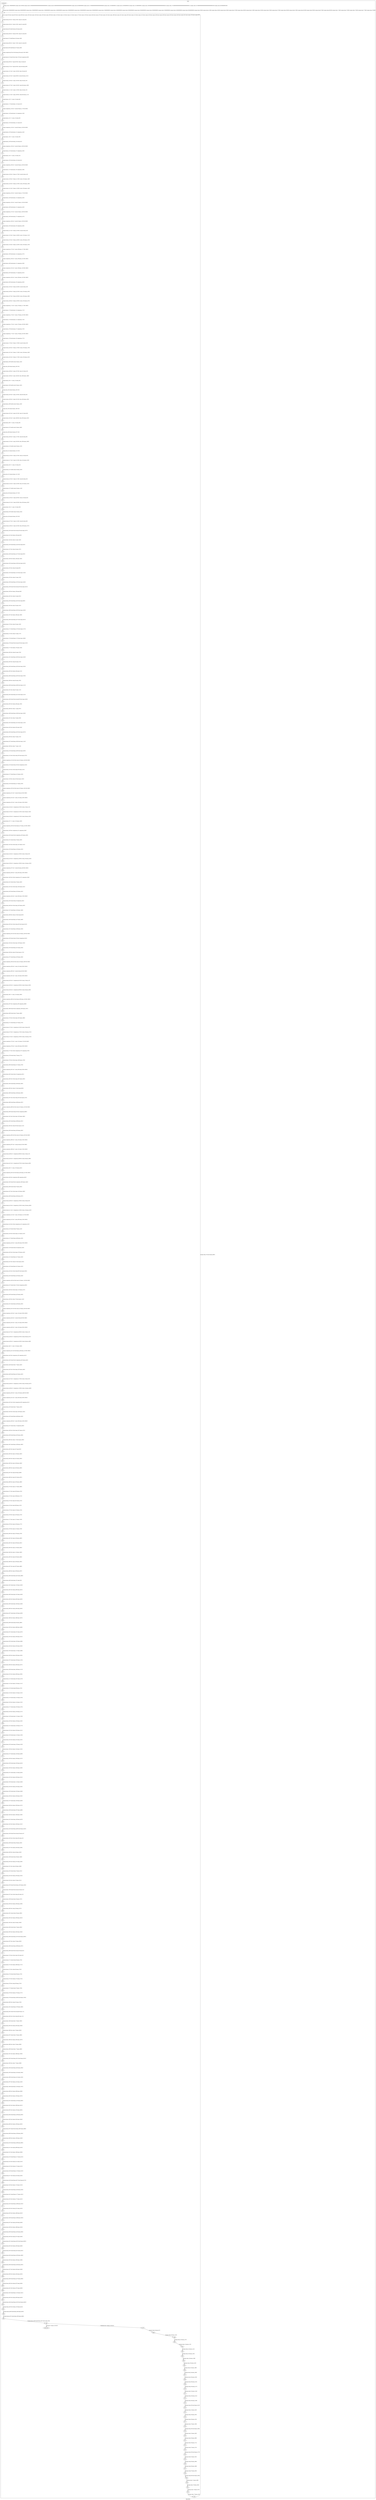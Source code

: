 digraph G {
label="Btor2XCFA";
subgraph cluster_0 {
label="main";
main_init[];
l1[];
l3[];
l4[];
l5[];
l6[];
l7[];
l8[];
l9[];
l10[];
l11[];
l12[];
l13[];
l14[];
l15[];
l16[];
l17[];
l18[];
l19[];
l20[];
l21[];
l22[];
l23[];
l24[];
l25[];
l26[];
l27[];
l28[];
l29[];
l30[];
l31[];
l32[];
l33[];
l34[];
l35[];
l36[];
l37[];
l38[];
l39[];
l40[];
l41[];
l42[];
l43[];
l44[];
l45[];
l46[];
l47[];
l48[];
l49[];
l50[];
l51[];
l52[];
l53[];
l54[];
l55[];
l56[];
l57[];
l58[];
l59[];
l60[];
l61[];
l62[];
l63[];
l64[];
l65[];
l66[];
l67[];
l68[];
l69[];
l70[];
l71[];
l72[];
l73[];
l74[];
l75[];
l76[];
l77[];
l78[];
l79[];
l80[];
l81[];
l82[];
l83[];
l84[];
l85[];
l86[];
l87[];
l88[];
l89[];
l90[];
l91[];
l92[];
l93[];
l94[];
l95[];
l96[];
l97[];
l98[];
l99[];
l100[];
l101[];
l102[];
l103[];
l104[];
l105[];
l106[];
l107[];
l108[];
l109[];
l110[];
l111[];
l112[];
l113[];
l114[];
l115[];
l116[];
l117[];
l118[];
l119[];
l120[];
l121[];
l122[];
l123[];
l124[];
l125[];
l126[];
l127[];
l128[];
l129[];
l130[];
l131[];
l132[];
l133[];
l134[];
l135[];
l136[];
l137[];
l138[];
l139[];
l140[];
l141[];
l142[];
l143[];
l144[];
l145[];
l146[];
l147[];
l148[];
l149[];
l150[];
l151[];
l152[];
l153[];
l154[];
l155[];
l156[];
l157[];
l158[];
l159[];
l160[];
l161[];
l162[];
l163[];
l164[];
l165[];
l166[];
l167[];
l168[];
l169[];
l170[];
l171[];
l172[];
l173[];
l174[];
l175[];
l176[];
l177[];
l178[];
l179[];
l180[];
l181[];
l182[];
l183[];
l184[];
l185[];
l186[];
l187[];
l188[];
l189[];
l190[];
l191[];
l192[];
l193[];
l194[];
l195[];
l196[];
l197[];
l198[];
l199[];
l200[];
l201[];
l202[];
l203[];
l204[];
l205[];
l206[];
l207[];
l208[];
l209[];
l210[];
l211[];
l212[];
l213[];
l214[];
l215[];
l216[];
l217[];
l218[];
l219[];
l220[];
l221[];
l222[];
l223[];
l224[];
l225[];
l226[];
l227[];
l228[];
l229[];
l230[];
l231[];
l232[];
l233[];
l234[];
l235[];
l236[];
l237[];
l238[];
l239[];
l240[];
l241[];
l242[];
l243[];
l244[];
l245[];
l246[];
l247[];
l248[];
l249[];
l250[];
l251[];
l252[];
l253[];
l254[];
l255[];
l256[];
l257[];
l258[];
l259[];
l260[];
l261[];
l262[];
l263[];
l264[];
l265[];
l266[];
l267[];
l268[];
l269[];
l270[];
l271[];
l272[];
l273[];
l274[];
l275[];
l276[];
l277[];
l278[];
l279[];
l280[];
l281[];
l282[];
l283[];
l284[];
l285[];
l286[];
l287[];
l288[];
l289[];
l290[];
l291[];
l292[];
l293[];
l294[];
l295[];
l296[];
l297[];
l298[];
l299[];
l300[];
l301[];
l302[];
l303[];
l304[];
l305[];
l306[];
l307[];
l308[];
l309[];
l310[];
l311[];
l312[];
l313[];
l314[];
l315[];
l316[];
l317[];
l318[];
l319[];
l320[];
l321[];
l322[];
l323[];
l324[];
l325[];
l326[];
l327[];
l328[];
l329[];
l330[];
l331[];
l332[];
l333[];
l334[];
l335[];
l336[];
l337[];
l338[];
l339[];
l340[];
l341[];
l342[];
l343[];
l344[];
l345[];
l346[];
l347[];
l348[];
l349[];
l350[];
l351[];
l352[];
l353[];
l354[];
l355[];
l356[];
l357[];
l358[];
l359[];
l360[];
l361[];
l362[];
l363[];
l364[];
l365[];
l366[];
l367[];
l368[];
l369[];
l370[];
l371[];
l372[];
l373[];
l374[];
l375[];
l376[];
l377[];
l378[];
l379[];
l380[];
l381[];
l382[];
l383[];
l384[];
l385[];
l386[];
l387[];
l388[];
l389[];
l390[];
l391[];
l392[];
l393[];
l394[];
l395[];
l396[];
l397[];
l398[];
l399[];
l400[];
l401[];
l402[];
l403[];
l404[];
l405[];
l406[];
l407[];
l408[];
l409[];
l410[];
l411[];
l412[];
l413[];
l414[];
l415[];
l416[];
l417[];
l418[];
l419[];
l420[];
l421[];
l422[];
l423[];
l424[];
l425[];
l426[];
l427[];
l428[];
l429[];
l430[];
l431[];
l432[];
l433[];
l434[];
l435[];
l436[];
l437[];
l438[];
l439[];
l440[];
l441[];
l442[];
l443[];
l444[];
l445[];
l446[];
l447[];
l448[];
l449[];
l450[];
l451[];
l452[];
l453[];
l454[];
l455[];
l456[];
l457[];
l458[];
l459[];
l460[];
l461[];
l462[];
l463[];
l464[];
l465[];
l466[];
l467[];
l468[];
l469[];
l470[];
l471[];
l472[];
l473[];
l474[];
l475[];
l476[];
l477[];
l478[];
l479[];
l480[];
l481[];
l482[];
l483[];
l484[];
l485[];
l486[];
l487[];
l488[];
l489[];
l490[];
l491[];
l492[];
l493[];
l494[];
l495[];
l496[];
main_error[];
l497[];
l498[];
l499[];
l500[];
l501[];
l502[];
l503[];
l504[];
l505[];
l506[];
l507[];
l508[];
l509[];
l510[];
l511[];
l512[];
l513[];
l514[];
l515[];
l516[];
l517[];
l518[];
l519[];
l520[];
l521[];
l522[];
l523[];
l524[];
l525[];
l526[];
l527[];
l528[];
l529[];
l530[];
l531[];
l532[];
l533[];
main_init -> l1 [label="[(assign const_5 #b00000000),(assign const_38 #b0),(assign const_81 #b00000000000000000000000000000001),(assign const_82 #b00000000000000000000000000000000),(assign const_94 #b00000000),(assign const_115 #b000000000000000000000000),(assign const_120 #b00000011),(assign const_126 #b00000010),(assign const_132 #b00000001),(assign const_156 #b00000000000000000000000000000010),(assign const_170 #b00000000000000000000000000000011),(assign const_313 #b00000000000000000000000000000100),(assign const_338 #b00000100)] "];
l3 -> l4 [label="[(havoc input_93),(havoc input_95),(havoc input_99),(havoc input_100),(havoc input_104),(havoc input_105),(havoc input_109),(havoc input_110),(havoc input_114),(havoc input_121),(havoc input_127),(havoc input_133),(havoc input_184),(havoc input_187),(havoc input_191),(havoc input_198),(havoc input_201),(havoc input_205),(havoc input_212),(havoc input_215),(havoc input_219),(havoc input_226),(havoc input_229),(havoc input_233),(havoc input_243),(havoc input_261),(havoc input_279),(havoc input_297)] "];
l4 -> l5 [label="[(assign ternary_83 (ite (= state_41 #b1) const_81 const_82))] "];
l5 -> l6 [label="[(assign ternary_84 (ite (= state_51 #b1) const_81 const_82))] "];
l6 -> l7 [label="[(assign binary_85 (bvadd ternary_83 ternary_84))] "];
l7 -> l8 [label="[(assign ternary_86 (ite (= state_61 #b1) const_81 const_82))] "];
l8 -> l9 [label="[(assign binary_87 (bvadd binary_85 ternary_86))] "];
l9 -> l10 [label="[(assign ternary_88 (ite (= state_71 #b1) const_81 const_82))] "];
l10 -> l11 [label="[(assign binary_89 (bvadd binary_87 ternary_88))] "];
l11 -> l12 [label="[(assign comparison_90 (ite (bvule binary_89 const_81) #b1 #b0))] "];
l12 -> l13 [label="[(assign binary_91 (bvand (bvnot state_79) (bvnot comparison_90)))] "];
l13 -> l14 [label="[(assign ternary_96 (ite (= input_95 #b1) state_22 state_6))] "];
l14 -> l15 [label="[(assign ternary_97 (ite (= input_93 #b1) const_94 ternary_96))] "];
l15 -> l16 [label="[(assign ternary_101 (ite (= input_100 #b1) state_26 state_8))] "];
l16 -> l17 [label="[(assign ternary_102 (ite (= input_99 #b1) const_94 ternary_101))] "];
l17 -> l18 [label="[(assign ternary_106 (ite (= input_105 #b1) state_30 state_10))] "];
l18 -> l19 [label="[(assign ternary_107 (ite (= input_104 #b1) const_94 ternary_106))] "];
l19 -> l20 [label="[(assign ternary_111 (ite (= input_110 #b1) state_34 state_12))] "];
l20 -> l21 [label="[(assign ternary_112 (ite (= input_109 #b1) const_94 ternary_111))] "];
l21 -> l22 [label="[(assign binary_116 (++ const_115 state_34))] "];
l22 -> l23 [label="[(assign binary_117 (bvsub binary_116 const_81))] "];
l23 -> l24 [label="[(assign comparison_118 (ite (= const_82 binary_117) #b1 #b0))] "];
l24 -> l25 [label="[(assign binary_119 (bvand input_114 comparison_118))] "];
l25 -> l26 [label="[(assign binary_122 (++ const_115 state_30))] "];
l26 -> l27 [label="[(assign binary_123 (bvsub binary_122 const_81))] "];
l27 -> l28 [label="[(assign comparison_124 (ite (= const_82 binary_123) #b1 #b0))] "];
l28 -> l29 [label="[(assign binary_125 (bvand input_121 comparison_124))] "];
l29 -> l30 [label="[(assign binary_128 (++ const_115 state_26))] "];
l30 -> l31 [label="[(assign binary_129 (bvsub binary_128 const_81))] "];
l31 -> l32 [label="[(assign comparison_130 (ite (= const_82 binary_129) #b1 #b0))] "];
l32 -> l33 [label="[(assign binary_131 (bvand input_127 comparison_130))] "];
l33 -> l34 [label="[(assign binary_134 (++ const_115 state_22))] "];
l34 -> l35 [label="[(assign binary_135 (bvsub binary_134 const_81))] "];
l35 -> l36 [label="[(assign comparison_136 (ite (= const_82 binary_135) #b1 #b0))] "];
l36 -> l37 [label="[(assign binary_137 (bvand input_133 comparison_136))] "];
l37 -> l38 [label="[(assign ternary_138 (ite (= binary_137 #b1) const_94 state_14))] "];
l38 -> l39 [label="[(assign ternary_139 (ite (= binary_131 #b1) const_132 ternary_138))] "];
l39 -> l40 [label="[(assign ternary_140 (ite (= binary_125 #b1) const_126 ternary_139))] "];
l40 -> l41 [label="[(assign ternary_141 (ite (= binary_119 #b1) const_120 ternary_140))] "];
l41 -> l42 [label="[(assign comparison_143 (ite (= const_81 binary_117) #b1 #b0))] "];
l42 -> l43 [label="[(assign binary_144 (bvand input_114 comparison_143))] "];
l43 -> l44 [label="[(assign comparison_145 (ite (= const_81 binary_123) #b1 #b0))] "];
l44 -> l45 [label="[(assign binary_146 (bvand input_121 comparison_145))] "];
l45 -> l46 [label="[(assign comparison_147 (ite (= const_81 binary_129) #b1 #b0))] "];
l46 -> l47 [label="[(assign binary_148 (bvand input_127 comparison_147))] "];
l47 -> l48 [label="[(assign comparison_149 (ite (= const_81 binary_135) #b1 #b0))] "];
l48 -> l49 [label="[(assign binary_150 (bvand input_133 comparison_149))] "];
l49 -> l50 [label="[(assign ternary_151 (ite (= binary_150 #b1) const_94 state_16))] "];
l50 -> l51 [label="[(assign ternary_152 (ite (= binary_148 #b1) const_132 ternary_151))] "];
l51 -> l52 [label="[(assign ternary_153 (ite (= binary_146 #b1) const_126 ternary_152))] "];
l52 -> l53 [label="[(assign ternary_154 (ite (= binary_144 #b1) const_120 ternary_153))] "];
l53 -> l54 [label="[(assign comparison_157 (ite (= const_156 binary_117) #b1 #b0))] "];
l54 -> l55 [label="[(assign binary_158 (bvand input_114 comparison_157))] "];
l55 -> l56 [label="[(assign comparison_159 (ite (= const_156 binary_123) #b1 #b0))] "];
l56 -> l57 [label="[(assign binary_160 (bvand input_121 comparison_159))] "];
l57 -> l58 [label="[(assign comparison_161 (ite (= const_156 binary_129) #b1 #b0))] "];
l58 -> l59 [label="[(assign binary_162 (bvand input_127 comparison_161))] "];
l59 -> l60 [label="[(assign comparison_163 (ite (= const_156 binary_135) #b1 #b0))] "];
l60 -> l61 [label="[(assign binary_164 (bvand input_133 comparison_163))] "];
l61 -> l62 [label="[(assign ternary_165 (ite (= binary_164 #b1) const_94 state_18))] "];
l62 -> l63 [label="[(assign ternary_166 (ite (= binary_162 #b1) const_132 ternary_165))] "];
l63 -> l64 [label="[(assign ternary_167 (ite (= binary_160 #b1) const_126 ternary_166))] "];
l64 -> l65 [label="[(assign ternary_168 (ite (= binary_158 #b1) const_120 ternary_167))] "];
l65 -> l66 [label="[(assign comparison_171 (ite (= const_170 binary_117) #b1 #b0))] "];
l66 -> l67 [label="[(assign binary_172 (bvand input_114 comparison_171))] "];
l67 -> l68 [label="[(assign comparison_173 (ite (= const_170 binary_123) #b1 #b0))] "];
l68 -> l69 [label="[(assign binary_174 (bvand input_121 comparison_173))] "];
l69 -> l70 [label="[(assign comparison_175 (ite (= const_170 binary_129) #b1 #b0))] "];
l70 -> l71 [label="[(assign binary_176 (bvand input_127 comparison_175))] "];
l71 -> l72 [label="[(assign comparison_177 (ite (= const_170 binary_135) #b1 #b0))] "];
l72 -> l73 [label="[(assign binary_178 (bvand input_133 comparison_177))] "];
l73 -> l74 [label="[(assign ternary_179 (ite (= binary_178 #b1) const_94 state_20))] "];
l74 -> l75 [label="[(assign ternary_180 (ite (= binary_176 #b1) const_132 ternary_179))] "];
l75 -> l76 [label="[(assign ternary_181 (ite (= binary_174 #b1) const_126 ternary_180))] "];
l76 -> l77 [label="[(assign ternary_182 (ite (= binary_172 #b1) const_120 ternary_181))] "];
l77 -> l78 [label="[(assign binary_185 (bvadd const_81 binary_134))] "];
l78 -> l79 [label="[(assign slice_186 (extract binary_185 0 8))] "];
l79 -> l80 [label="[(assign ternary_188 (ite (= input_187 #b1) const_132 state_22))] "];
l80 -> l81 [label="[(assign ternary_189 (ite (= input_184 #b1) slice_186 ternary_188))] "];
l81 -> l82 [label="[(assign binary_192 (++ const_115 state_24))] "];
l82 -> l83 [label="[(assign binary_193 (bvadd const_81 binary_192))] "];
l83 -> l84 [label="[(assign slice_194 (extract binary_193 0 8))] "];
l84 -> l85 [label="[(assign ternary_195 (ite (= input_133 #b1) const_94 state_24))] "];
l85 -> l86 [label="[(assign ternary_196 (ite (= input_191 #b1) slice_194 ternary_195))] "];
l86 -> l87 [label="[(assign binary_199 (bvadd const_81 binary_128))] "];
l87 -> l88 [label="[(assign slice_200 (extract binary_199 0 8))] "];
l88 -> l89 [label="[(assign ternary_202 (ite (= input_201 #b1) const_132 state_26))] "];
l89 -> l90 [label="[(assign ternary_203 (ite (= input_198 #b1) slice_200 ternary_202))] "];
l90 -> l91 [label="[(assign binary_206 (++ const_115 state_28))] "];
l91 -> l92 [label="[(assign binary_207 (bvadd const_81 binary_206))] "];
l92 -> l93 [label="[(assign slice_208 (extract binary_207 0 8))] "];
l93 -> l94 [label="[(assign ternary_209 (ite (= input_127 #b1) const_94 state_28))] "];
l94 -> l95 [label="[(assign ternary_210 (ite (= input_205 #b1) slice_208 ternary_209))] "];
l95 -> l96 [label="[(assign binary_213 (bvadd const_81 binary_122))] "];
l96 -> l97 [label="[(assign slice_214 (extract binary_213 0 8))] "];
l97 -> l98 [label="[(assign ternary_216 (ite (= input_215 #b1) const_132 state_30))] "];
l98 -> l99 [label="[(assign ternary_217 (ite (= input_212 #b1) slice_214 ternary_216))] "];
l99 -> l100 [label="[(assign binary_220 (++ const_115 state_32))] "];
l100 -> l101 [label="[(assign binary_221 (bvadd const_81 binary_220))] "];
l101 -> l102 [label="[(assign slice_222 (extract binary_221 0 8))] "];
l102 -> l103 [label="[(assign ternary_223 (ite (= input_121 #b1) const_94 state_32))] "];
l103 -> l104 [label="[(assign ternary_224 (ite (= input_219 #b1) slice_222 ternary_223))] "];
l104 -> l105 [label="[(assign binary_227 (bvadd const_81 binary_116))] "];
l105 -> l106 [label="[(assign slice_228 (extract binary_227 0 8))] "];
l106 -> l107 [label="[(assign ternary_230 (ite (= input_229 #b1) const_132 state_34))] "];
l107 -> l108 [label="[(assign ternary_231 (ite (= input_226 #b1) slice_228 ternary_230))] "];
l108 -> l109 [label="[(assign binary_234 (++ const_115 state_36))] "];
l109 -> l110 [label="[(assign binary_235 (bvadd const_81 binary_234))] "];
l110 -> l111 [label="[(assign slice_236 (extract binary_235 0 8))] "];
l111 -> l112 [label="[(assign ternary_237 (ite (= input_114 #b1) const_94 state_36))] "];
l112 -> l113 [label="[(assign ternary_238 (ite (= input_233 #b1) slice_236 ternary_237))] "];
l113 -> l114 [label="[(assign binary_240 (bvand (bvnot state_39) (bvnot input_187)))] "];
l114 -> l115 [label="[(assign binary_241 (bvor binary_240 input_93))] "];
l115 -> l116 [label="[(assign binary_244 (bvor state_41 input_243))] "];
l116 -> l117 [label="[(assign binary_245 (bvand binary_244 (bvnot input_93)))] "];
l117 -> l118 [label="[(assign binary_247 (bvor state_43 input_187))] "];
l118 -> l119 [label="[(assign binary_248 (bvand binary_247 (bvnot input_95)))] "];
l119 -> l120 [label="[(assign binary_249 (bvor binary_248 input_184))] "];
l120 -> l121 [label="[(assign binary_250 (bvand binary_249 (bvnot input_243)))] "];
l121 -> l122 [label="[(assign binary_252 (bvor state_45 input_95))] "];
l122 -> l123 [label="[(assign binary_253 (bvand binary_252 (bvnot input_133)))] "];
l123 -> l124 [label="[(assign binary_255 (bvor state_47 input_133))] "];
l124 -> l125 [label="[(assign binary_256 (bvand binary_255 (bvnot input_184)))] "];
l125 -> l126 [label="[(assign binary_258 (bvand (bvnot state_49) (bvnot input_201)))] "];
l126 -> l127 [label="[(assign binary_259 (bvor binary_258 input_99))] "];
l127 -> l128 [label="[(assign binary_262 (bvor state_51 input_261))] "];
l128 -> l129 [label="[(assign binary_263 (bvand binary_262 (bvnot input_99)))] "];
l129 -> l130 [label="[(assign binary_265 (bvor state_53 input_201))] "];
l130 -> l131 [label="[(assign binary_266 (bvand binary_265 (bvnot input_100)))] "];
l131 -> l132 [label="[(assign binary_267 (bvor binary_266 input_198))] "];
l132 -> l133 [label="[(assign binary_268 (bvand binary_267 (bvnot input_261)))] "];
l133 -> l134 [label="[(assign binary_270 (bvor state_55 input_100))] "];
l134 -> l135 [label="[(assign binary_271 (bvand binary_270 (bvnot input_127)))] "];
l135 -> l136 [label="[(assign binary_273 (bvor state_57 input_127))] "];
l136 -> l137 [label="[(assign binary_274 (bvand binary_273 (bvnot input_198)))] "];
l137 -> l138 [label="[(assign binary_276 (bvand (bvnot state_59) (bvnot input_215)))] "];
l138 -> l139 [label="[(assign binary_277 (bvor binary_276 input_104))] "];
l139 -> l140 [label="[(assign binary_280 (bvor state_61 input_279))] "];
l140 -> l141 [label="[(assign binary_281 (bvand binary_280 (bvnot input_104)))] "];
l141 -> l142 [label="[(assign binary_283 (bvor state_63 input_215))] "];
l142 -> l143 [label="[(assign binary_284 (bvand binary_283 (bvnot input_105)))] "];
l143 -> l144 [label="[(assign binary_285 (bvor binary_284 input_212))] "];
l144 -> l145 [label="[(assign binary_286 (bvand binary_285 (bvnot input_279)))] "];
l145 -> l146 [label="[(assign binary_288 (bvor state_65 input_105))] "];
l146 -> l147 [label="[(assign binary_289 (bvand binary_288 (bvnot input_121)))] "];
l147 -> l148 [label="[(assign binary_291 (bvor state_67 input_121))] "];
l148 -> l149 [label="[(assign binary_292 (bvand binary_291 (bvnot input_212)))] "];
l149 -> l150 [label="[(assign binary_294 (bvand (bvnot state_69) (bvnot input_229)))] "];
l150 -> l151 [label="[(assign binary_295 (bvor binary_294 input_109))] "];
l151 -> l152 [label="[(assign binary_298 (bvor state_71 input_297))] "];
l152 -> l153 [label="[(assign binary_299 (bvand binary_298 (bvnot input_109)))] "];
l153 -> l154 [label="[(assign binary_301 (bvor state_73 input_229))] "];
l154 -> l155 [label="[(assign binary_302 (bvand binary_301 (bvnot input_110)))] "];
l155 -> l156 [label="[(assign binary_303 (bvor binary_302 input_226))] "];
l156 -> l157 [label="[(assign binary_304 (bvand binary_303 (bvnot input_297)))] "];
l157 -> l158 [label="[(assign binary_306 (bvor state_75 input_110))] "];
l158 -> l159 [label="[(assign binary_307 (bvand binary_306 (bvnot input_114)))] "];
l159 -> l160 [label="[(assign binary_309 (bvor state_77 input_114))] "];
l160 -> l161 [label="[(assign binary_310 (bvand binary_309 (bvnot input_226)))] "];
l161 -> l162 [label="[(assign binary_312 (bvor (bvnot state_39) (bvnot input_187)))] "];
l162 -> l163 [label="[(assign comparison_314 (ite (bvule const_313 binary_134) #b1 #b0))] "];
l163 -> l164 [label="[(assign binary_315 (bvand state_43 (bvnot comparison_314)))] "];
l164 -> l165 [label="[(assign binary_316 (bvor (bvnot input_95) binary_315))] "];
l165 -> l166 [label="[(assign binary_317 (bvand binary_312 binary_316))] "];
l166 -> l167 [label="[(assign binary_318 (bvor state_45 (bvnot input_133)))] "];
l167 -> l168 [label="[(assign binary_319 (bvand binary_317 binary_318))] "];
l168 -> l169 [label="[(assign comparison_320 (ite (bvule const_313 binary_192) #b1 #b0))] "];
l169 -> l170 [label="[(assign comparison_321 (ite (= const_94 state_24) #b1 #b0))] "];
l170 -> l171 [label="[(assign comparison_322 (ite (= const_132 state_24) #b1 #b0))] "];
l171 -> l172 [label="[(assign comparison_323 (ite (= const_126 state_24) #b1 #b0))] "];
l172 -> l173 [label="[(assign ternary_324 (ite (= comparison_323 #b1) state_10 state_12))] "];
l173 -> l174 [label="[(assign ternary_325 (ite (= comparison_322 #b1) state_8 ternary_324))] "];
l174 -> l175 [label="[(assign ternary_326 (ite (= comparison_321 #b1) state_6 ternary_325))] "];
l175 -> l176 [label="[(assign binary_327 (++ const_115 ternary_326))] "];
l176 -> l177 [label="[(assign comparison_328 (ite (bvule binary_327 binary_134) #b1 #b0))] "];
l177 -> l178 [label="[(assign binary_329 (bvor comparison_321 comparison_328))] "];
l178 -> l179 [label="[(assign binary_330 (bvand (bvnot comparison_320) binary_329))] "];
l179 -> l180 [label="[(assign binary_331 (bvand state_47 binary_330))] "];
l180 -> l181 [label="[(assign binary_332 (bvor (bvnot input_191) binary_331))] "];
l181 -> l182 [label="[(assign binary_333 (bvand binary_319 binary_332))] "];
l182 -> l183 [label="[(assign ternary_334 (ite (= comparison_163 #b1) state_18 state_20))] "];
l183 -> l184 [label="[(assign ternary_335 (ite (= comparison_149 #b1) state_16 ternary_334))] "];
l184 -> l185 [label="[(assign ternary_336 (ite (= comparison_136 #b1) state_14 ternary_335))] "];
l185 -> l186 [label="[(assign comparison_337 (ite (= const_94 ternary_336) #b1 #b0))] "];
l186 -> l187 [label="[(assign comparison_339 (ite (= const_338 state_24) #b1 #b0))] "];
l187 -> l188 [label="[(assign binary_340 (bvor (bvnot comparison_337) comparison_339))] "];
l188 -> l189 [label="[(assign binary_341 (bvand state_47 binary_340))] "];
l189 -> l190 [label="[(assign binary_342 (bvor (bvnot input_184) binary_341))] "];
l190 -> l191 [label="[(assign binary_343 (bvand binary_333 binary_342))] "];
l191 -> l192 [label="[(assign comparison_344 (ite (= const_338 state_22) #b1 #b0))] "];
l192 -> l193 [label="[(assign binary_345 (bvand state_43 comparison_344))] "];
l193 -> l194 [label="[(assign binary_346 (bvor (bvnot input_243) binary_345))] "];
l194 -> l195 [label="[(assign binary_347 (bvand binary_343 binary_346))] "];
l195 -> l196 [label="[(assign binary_348 (bvor state_41 (bvnot input_93)))] "];
l196 -> l197 [label="[(assign binary_349 (bvand binary_347 binary_348))] "];
l197 -> l198 [label="[(assign binary_350 (bvor (bvnot state_49) (bvnot input_201)))] "];
l198 -> l199 [label="[(assign binary_351 (bvand binary_349 binary_350))] "];
l199 -> l200 [label="[(assign comparison_352 (ite (bvule const_313 binary_128) #b1 #b0))] "];
l200 -> l201 [label="[(assign binary_353 (bvand state_53 (bvnot comparison_352)))] "];
l201 -> l202 [label="[(assign binary_354 (bvor (bvnot input_100) binary_353))] "];
l202 -> l203 [label="[(assign binary_355 (bvand binary_351 binary_354))] "];
l203 -> l204 [label="[(assign binary_356 (bvor state_55 (bvnot input_127)))] "];
l204 -> l205 [label="[(assign binary_357 (bvand binary_355 binary_356))] "];
l205 -> l206 [label="[(assign comparison_358 (ite (bvule const_313 binary_206) #b1 #b0))] "];
l206 -> l207 [label="[(assign comparison_359 (ite (= const_132 state_28) #b1 #b0))] "];
l207 -> l208 [label="[(assign comparison_360 (ite (= const_94 state_28) #b1 #b0))] "];
l208 -> l209 [label="[(assign comparison_361 (ite (= const_126 state_28) #b1 #b0))] "];
l209 -> l210 [label="[(assign ternary_362 (ite (= comparison_361 #b1) state_10 state_12))] "];
l210 -> l211 [label="[(assign ternary_363 (ite (= comparison_359 #b1) state_8 ternary_362))] "];
l211 -> l212 [label="[(assign ternary_364 (ite (= comparison_360 #b1) state_6 ternary_363))] "];
l212 -> l213 [label="[(assign binary_365 (++ const_115 ternary_364))] "];
l213 -> l214 [label="[(assign comparison_366 (ite (bvule binary_365 binary_128) #b1 #b0))] "];
l214 -> l215 [label="[(assign binary_367 (bvor comparison_359 comparison_366))] "];
l215 -> l216 [label="[(assign binary_368 (bvand (bvnot comparison_358) binary_367))] "];
l216 -> l217 [label="[(assign binary_369 (bvand state_57 binary_368))] "];
l217 -> l218 [label="[(assign binary_370 (bvor (bvnot input_205) binary_369))] "];
l218 -> l219 [label="[(assign binary_371 (bvand binary_357 binary_370))] "];
l219 -> l220 [label="[(assign ternary_372 (ite (= comparison_161 #b1) state_18 state_20))] "];
l220 -> l221 [label="[(assign ternary_373 (ite (= comparison_147 #b1) state_16 ternary_372))] "];
l221 -> l222 [label="[(assign ternary_374 (ite (= comparison_130 #b1) state_14 ternary_373))] "];
l222 -> l223 [label="[(assign comparison_375 (ite (= const_132 ternary_374) #b1 #b0))] "];
l223 -> l224 [label="[(assign comparison_376 (ite (= const_338 state_28) #b1 #b0))] "];
l224 -> l225 [label="[(assign binary_377 (bvor (bvnot comparison_375) comparison_376))] "];
l225 -> l226 [label="[(assign binary_378 (bvand state_57 binary_377))] "];
l226 -> l227 [label="[(assign binary_379 (bvor (bvnot input_198) binary_378))] "];
l227 -> l228 [label="[(assign binary_380 (bvand binary_371 binary_379))] "];
l228 -> l229 [label="[(assign comparison_381 (ite (= const_338 state_26) #b1 #b0))] "];
l229 -> l230 [label="[(assign binary_382 (bvand state_53 comparison_381))] "];
l230 -> l231 [label="[(assign binary_383 (bvor (bvnot input_261) binary_382))] "];
l231 -> l232 [label="[(assign binary_384 (bvand binary_380 binary_383))] "];
l232 -> l233 [label="[(assign binary_385 (bvor state_51 (bvnot input_99)))] "];
l233 -> l234 [label="[(assign binary_386 (bvand binary_384 binary_385))] "];
l234 -> l235 [label="[(assign binary_387 (bvor (bvnot state_59) (bvnot input_215)))] "];
l235 -> l236 [label="[(assign binary_388 (bvand binary_386 binary_387))] "];
l236 -> l237 [label="[(assign comparison_389 (ite (bvule const_313 binary_122) #b1 #b0))] "];
l237 -> l238 [label="[(assign binary_390 (bvand state_63 (bvnot comparison_389)))] "];
l238 -> l239 [label="[(assign binary_391 (bvor (bvnot input_105) binary_390))] "];
l239 -> l240 [label="[(assign binary_392 (bvand binary_388 binary_391))] "];
l240 -> l241 [label="[(assign binary_393 (bvor state_65 (bvnot input_121)))] "];
l241 -> l242 [label="[(assign binary_394 (bvand binary_392 binary_393))] "];
l242 -> l243 [label="[(assign comparison_395 (ite (bvule const_313 binary_220) #b1 #b0))] "];
l243 -> l244 [label="[(assign comparison_396 (ite (= const_126 state_32) #b1 #b0))] "];
l244 -> l245 [label="[(assign comparison_397 (ite (= const_94 state_32) #b1 #b0))] "];
l245 -> l246 [label="[(assign comparison_398 (ite (= const_132 state_32) #b1 #b0))] "];
l246 -> l247 [label="[(assign ternary_399 (ite (= comparison_396 #b1) state_10 state_12))] "];
l247 -> l248 [label="[(assign ternary_400 (ite (= comparison_398 #b1) state_8 ternary_399))] "];
l248 -> l249 [label="[(assign ternary_401 (ite (= comparison_397 #b1) state_6 ternary_400))] "];
l249 -> l250 [label="[(assign binary_402 (++ const_115 ternary_401))] "];
l250 -> l251 [label="[(assign comparison_403 (ite (bvule binary_402 binary_122) #b1 #b0))] "];
l251 -> l252 [label="[(assign binary_404 (bvor comparison_396 comparison_403))] "];
l252 -> l253 [label="[(assign binary_405 (bvand (bvnot comparison_395) binary_404))] "];
l253 -> l254 [label="[(assign binary_406 (bvand state_67 binary_405))] "];
l254 -> l255 [label="[(assign binary_407 (bvor (bvnot input_219) binary_406))] "];
l255 -> l256 [label="[(assign binary_408 (bvand binary_394 binary_407))] "];
l256 -> l257 [label="[(assign ternary_409 (ite (= comparison_159 #b1) state_18 state_20))] "];
l257 -> l258 [label="[(assign ternary_410 (ite (= comparison_145 #b1) state_16 ternary_409))] "];
l258 -> l259 [label="[(assign ternary_411 (ite (= comparison_124 #b1) state_14 ternary_410))] "];
l259 -> l260 [label="[(assign comparison_412 (ite (= const_126 ternary_411) #b1 #b0))] "];
l260 -> l261 [label="[(assign comparison_413 (ite (= const_338 state_32) #b1 #b0))] "];
l261 -> l262 [label="[(assign binary_414 (bvor (bvnot comparison_412) comparison_413))] "];
l262 -> l263 [label="[(assign binary_415 (bvand state_67 binary_414))] "];
l263 -> l264 [label="[(assign binary_416 (bvor (bvnot input_212) binary_415))] "];
l264 -> l265 [label="[(assign binary_417 (bvand binary_408 binary_416))] "];
l265 -> l266 [label="[(assign comparison_418 (ite (= const_338 state_30) #b1 #b0))] "];
l266 -> l267 [label="[(assign binary_419 (bvand state_63 comparison_418))] "];
l267 -> l268 [label="[(assign binary_420 (bvor (bvnot input_279) binary_419))] "];
l268 -> l269 [label="[(assign binary_421 (bvand binary_417 binary_420))] "];
l269 -> l270 [label="[(assign binary_422 (bvor state_61 (bvnot input_104)))] "];
l270 -> l271 [label="[(assign binary_423 (bvand binary_421 binary_422))] "];
l271 -> l272 [label="[(assign binary_424 (bvor (bvnot state_69) (bvnot input_229)))] "];
l272 -> l273 [label="[(assign binary_425 (bvand binary_423 binary_424))] "];
l273 -> l274 [label="[(assign comparison_426 (ite (bvule const_313 binary_116) #b1 #b0))] "];
l274 -> l275 [label="[(assign binary_427 (bvand state_73 (bvnot comparison_426)))] "];
l275 -> l276 [label="[(assign binary_428 (bvor (bvnot input_110) binary_427))] "];
l276 -> l277 [label="[(assign binary_429 (bvand binary_425 binary_428))] "];
l277 -> l278 [label="[(assign binary_430 (bvor state_75 (bvnot input_114)))] "];
l278 -> l279 [label="[(assign binary_431 (bvand binary_429 binary_430))] "];
l279 -> l280 [label="[(assign comparison_432 (ite (bvule const_313 binary_234) #b1 #b0))] "];
l280 -> l281 [label="[(assign comparison_433 (ite (= const_120 state_36) #b1 #b0))] "];
l281 -> l282 [label="[(assign comparison_434 (ite (= const_94 state_36) #b1 #b0))] "];
l282 -> l283 [label="[(assign comparison_435 (ite (= const_132 state_36) #b1 #b0))] "];
l283 -> l284 [label="[(assign comparison_436 (ite (= const_126 state_36) #b1 #b0))] "];
l284 -> l285 [label="[(assign ternary_437 (ite (= comparison_436 #b1) state_10 state_12))] "];
l285 -> l286 [label="[(assign ternary_438 (ite (= comparison_435 #b1) state_8 ternary_437))] "];
l286 -> l287 [label="[(assign ternary_439 (ite (= comparison_434 #b1) state_6 ternary_438))] "];
l287 -> l288 [label="[(assign binary_440 (++ const_115 ternary_439))] "];
l288 -> l289 [label="[(assign comparison_441 (ite (bvule binary_440 binary_116) #b1 #b0))] "];
l289 -> l290 [label="[(assign binary_442 (bvor comparison_433 comparison_441))] "];
l290 -> l291 [label="[(assign binary_443 (bvand (bvnot comparison_432) binary_442))] "];
l291 -> l292 [label="[(assign binary_444 (bvand state_77 binary_443))] "];
l292 -> l293 [label="[(assign binary_445 (bvor (bvnot input_233) binary_444))] "];
l293 -> l294 [label="[(assign binary_446 (bvand binary_431 binary_445))] "];
l294 -> l295 [label="[(assign ternary_447 (ite (= comparison_157 #b1) state_18 state_20))] "];
l295 -> l296 [label="[(assign ternary_448 (ite (= comparison_143 #b1) state_16 ternary_447))] "];
l296 -> l297 [label="[(assign ternary_449 (ite (= comparison_118 #b1) state_14 ternary_448))] "];
l297 -> l298 [label="[(assign comparison_450 (ite (= const_120 ternary_449) #b1 #b0))] "];
l298 -> l299 [label="[(assign comparison_451 (ite (= const_338 state_36) #b1 #b0))] "];
l299 -> l300 [label="[(assign binary_452 (bvor (bvnot comparison_450) comparison_451))] "];
l300 -> l301 [label="[(assign binary_453 (bvand state_77 binary_452))] "];
l301 -> l302 [label="[(assign binary_454 (bvor (bvnot input_226) binary_453))] "];
l302 -> l303 [label="[(assign binary_455 (bvand binary_446 binary_454))] "];
l303 -> l304 [label="[(assign comparison_456 (ite (= const_338 state_34) #b1 #b0))] "];
l304 -> l305 [label="[(assign binary_457 (bvand state_73 comparison_456))] "];
l305 -> l306 [label="[(assign binary_458 (bvor (bvnot input_297) binary_457))] "];
l306 -> l307 [label="[(assign binary_459 (bvand binary_455 binary_458))] "];
l307 -> l308 [label="[(assign binary_460 (bvor state_71 (bvnot input_109)))] "];
l308 -> l309 [label="[(assign binary_461 (bvand binary_459 binary_460))] "];
l309 -> l310 [label="[(assign binary_462 (bvor input_187 input_95))] "];
l310 -> l311 [label="[(assign binary_463 (bvor input_133 binary_462))] "];
l311 -> l312 [label="[(assign binary_464 (bvor input_191 binary_463))] "];
l312 -> l313 [label="[(assign binary_465 (bvor input_184 binary_464))] "];
l313 -> l314 [label="[(assign binary_466 (bvor input_243 binary_465))] "];
l314 -> l315 [label="[(assign binary_467 (bvor input_93 binary_466))] "];
l315 -> l316 [label="[(assign binary_468 (bvor input_201 binary_467))] "];
l316 -> l317 [label="[(assign binary_469 (bvor input_100 binary_468))] "];
l317 -> l318 [label="[(assign binary_470 (bvor input_127 binary_469))] "];
l318 -> l319 [label="[(assign binary_471 (bvor input_205 binary_470))] "];
l319 -> l320 [label="[(assign binary_472 (bvor input_198 binary_471))] "];
l320 -> l321 [label="[(assign binary_473 (bvor input_261 binary_472))] "];
l321 -> l322 [label="[(assign binary_474 (bvor input_99 binary_473))] "];
l322 -> l323 [label="[(assign binary_475 (bvor input_215 binary_474))] "];
l323 -> l324 [label="[(assign binary_476 (bvor input_105 binary_475))] "];
l324 -> l325 [label="[(assign binary_477 (bvor input_121 binary_476))] "];
l325 -> l326 [label="[(assign binary_478 (bvor input_219 binary_477))] "];
l326 -> l327 [label="[(assign binary_479 (bvor input_212 binary_478))] "];
l327 -> l328 [label="[(assign binary_480 (bvor input_279 binary_479))] "];
l328 -> l329 [label="[(assign binary_481 (bvor input_104 binary_480))] "];
l329 -> l330 [label="[(assign binary_482 (bvor input_229 binary_481))] "];
l330 -> l331 [label="[(assign binary_483 (bvor input_110 binary_482))] "];
l331 -> l332 [label="[(assign binary_484 (bvor input_114 binary_483))] "];
l332 -> l333 [label="[(assign binary_485 (bvor input_233 binary_484))] "];
l333 -> l334 [label="[(assign binary_486 (bvor input_226 binary_485))] "];
l334 -> l335 [label="[(assign binary_487 (bvor input_297 binary_486))] "];
l335 -> l336 [label="[(assign binary_488 (bvor input_109 binary_487))] "];
l336 -> l337 [label="[(assign binary_489 (bvand binary_461 binary_488))] "];
l337 -> l338 [label="[(assign binary_490 (bvand input_187 input_95))] "];
l338 -> l339 [label="[(assign binary_491 (bvand input_133 binary_462))] "];
l339 -> l340 [label="[(assign binary_492 (bvor binary_490 binary_491))] "];
l340 -> l341 [label="[(assign binary_493 (bvand input_191 binary_463))] "];
l341 -> l342 [label="[(assign binary_494 (bvor binary_492 binary_493))] "];
l342 -> l343 [label="[(assign binary_495 (bvand input_184 binary_464))] "];
l343 -> l344 [label="[(assign binary_496 (bvor binary_494 binary_495))] "];
l344 -> l345 [label="[(assign binary_497 (bvand input_243 binary_465))] "];
l345 -> l346 [label="[(assign binary_498 (bvor binary_496 binary_497))] "];
l346 -> l347 [label="[(assign binary_499 (bvand input_93 binary_466))] "];
l347 -> l348 [label="[(assign binary_500 (bvor binary_498 binary_499))] "];
l348 -> l349 [label="[(assign binary_501 (bvand input_201 binary_467))] "];
l349 -> l350 [label="[(assign binary_502 (bvor binary_500 binary_501))] "];
l350 -> l351 [label="[(assign binary_503 (bvand input_100 binary_468))] "];
l351 -> l352 [label="[(assign binary_504 (bvor binary_502 binary_503))] "];
l352 -> l353 [label="[(assign binary_505 (bvand input_127 binary_469))] "];
l353 -> l354 [label="[(assign binary_506 (bvor binary_504 binary_505))] "];
l354 -> l355 [label="[(assign binary_507 (bvand input_205 binary_470))] "];
l355 -> l356 [label="[(assign binary_508 (bvor binary_506 binary_507))] "];
l356 -> l357 [label="[(assign binary_509 (bvand input_198 binary_471))] "];
l357 -> l358 [label="[(assign binary_510 (bvor binary_508 binary_509))] "];
l358 -> l359 [label="[(assign binary_511 (bvand input_261 binary_472))] "];
l359 -> l360 [label="[(assign binary_512 (bvor binary_510 binary_511))] "];
l360 -> l361 [label="[(assign binary_513 (bvand input_99 binary_473))] "];
l361 -> l362 [label="[(assign binary_514 (bvor binary_512 binary_513))] "];
l362 -> l363 [label="[(assign binary_515 (bvand input_215 binary_474))] "];
l363 -> l364 [label="[(assign binary_516 (bvor binary_514 binary_515))] "];
l364 -> l365 [label="[(assign binary_517 (bvand input_105 binary_475))] "];
l365 -> l366 [label="[(assign binary_518 (bvor binary_516 binary_517))] "];
l366 -> l367 [label="[(assign binary_519 (bvand input_121 binary_476))] "];
l367 -> l368 [label="[(assign binary_520 (bvor binary_518 binary_519))] "];
l368 -> l369 [label="[(assign binary_521 (bvand input_219 binary_477))] "];
l369 -> l370 [label="[(assign binary_522 (bvor binary_520 binary_521))] "];
l370 -> l371 [label="[(assign binary_523 (bvand input_212 binary_478))] "];
l371 -> l372 [label="[(assign binary_524 (bvor binary_522 binary_523))] "];
l372 -> l373 [label="[(assign binary_525 (bvand input_279 binary_479))] "];
l373 -> l374 [label="[(assign binary_526 (bvor binary_524 binary_525))] "];
l374 -> l375 [label="[(assign binary_527 (bvand input_104 binary_480))] "];
l375 -> l376 [label="[(assign binary_528 (bvor binary_526 binary_527))] "];
l376 -> l377 [label="[(assign binary_529 (bvand input_229 binary_481))] "];
l377 -> l378 [label="[(assign binary_530 (bvor binary_528 binary_529))] "];
l378 -> l379 [label="[(assign binary_531 (bvand input_110 binary_482))] "];
l379 -> l380 [label="[(assign binary_532 (bvor binary_530 binary_531))] "];
l380 -> l381 [label="[(assign binary_533 (bvand input_114 binary_483))] "];
l381 -> l382 [label="[(assign binary_534 (bvor binary_532 binary_533))] "];
l382 -> l383 [label="[(assign binary_535 (bvand input_233 binary_484))] "];
l383 -> l384 [label="[(assign binary_536 (bvor binary_534 binary_535))] "];
l384 -> l385 [label="[(assign binary_537 (bvand input_226 binary_485))] "];
l385 -> l386 [label="[(assign binary_538 (bvor binary_536 binary_537))] "];
l386 -> l387 [label="[(assign binary_539 (bvand input_297 binary_486))] "];
l387 -> l388 [label="[(assign binary_540 (bvor binary_538 binary_539))] "];
l388 -> l389 [label="[(assign binary_541 (bvand input_109 binary_487))] "];
l389 -> l390 [label="[(assign binary_542 (bvor binary_540 binary_541))] "];
l390 -> l391 [label="[(assign binary_543 (bvand binary_489 (bvnot binary_542)))] "];
l391 -> l392 [label="[(assign binary_544 (bvand (bvnot state_39) state_41))] "];
l392 -> l393 [label="[(assign binary_545 (bvor (bvnot state_39) state_41))] "];
l393 -> l394 [label="[(assign binary_546 (bvand state_43 binary_545))] "];
l394 -> l395 [label="[(assign binary_547 (bvor binary_544 binary_546))] "];
l395 -> l396 [label="[(assign binary_548 (bvor state_43 binary_545))] "];
l396 -> l397 [label="[(assign binary_549 (bvand state_45 binary_548))] "];
l397 -> l398 [label="[(assign binary_550 (bvor binary_547 binary_549))] "];
l398 -> l399 [label="[(assign binary_551 (bvor state_45 binary_548))] "];
l399 -> l400 [label="[(assign binary_552 (bvand state_47 binary_551))] "];
l400 -> l401 [label="[(assign binary_553 (bvor binary_550 binary_552))] "];
l401 -> l402 [label="[(assign binary_554 (bvor state_47 binary_551))] "];
l402 -> l403 [label="[(assign binary_555 (bvand (bvnot binary_553) binary_554))] "];
l403 -> l404 [label="[(assign binary_556 (bvand (bvnot state_49) state_51))] "];
l404 -> l405 [label="[(assign binary_557 (bvor (bvnot state_49) state_51))] "];
l405 -> l406 [label="[(assign binary_558 (bvand state_53 binary_557))] "];
l406 -> l407 [label="[(assign binary_559 (bvor binary_556 binary_558))] "];
l407 -> l408 [label="[(assign binary_560 (bvor state_53 binary_557))] "];
l408 -> l409 [label="[(assign binary_561 (bvand state_55 binary_560))] "];
l409 -> l410 [label="[(assign binary_562 (bvor binary_559 binary_561))] "];
l410 -> l411 [label="[(assign binary_563 (bvor state_55 binary_560))] "];
l411 -> l412 [label="[(assign binary_564 (bvand state_57 binary_563))] "];
l412 -> l413 [label="[(assign binary_565 (bvor binary_562 binary_564))] "];
l413 -> l414 [label="[(assign binary_566 (bvand binary_555 (bvnot binary_565)))] "];
l414 -> l415 [label="[(assign binary_567 (bvor state_57 binary_563))] "];
l415 -> l416 [label="[(assign binary_568 (bvand binary_566 binary_567))] "];
l416 -> l417 [label="[(assign binary_569 (bvand (bvnot state_59) state_61))] "];
l417 -> l418 [label="[(assign binary_570 (bvor (bvnot state_59) state_61))] "];
l418 -> l419 [label="[(assign binary_571 (bvand state_63 binary_570))] "];
l419 -> l420 [label="[(assign binary_572 (bvor binary_569 binary_571))] "];
l420 -> l421 [label="[(assign binary_573 (bvor state_63 binary_570))] "];
l421 -> l422 [label="[(assign binary_574 (bvand state_65 binary_573))] "];
l422 -> l423 [label="[(assign binary_575 (bvor binary_572 binary_574))] "];
l423 -> l424 [label="[(assign binary_576 (bvor state_65 binary_573))] "];
l424 -> l425 [label="[(assign binary_577 (bvand state_67 binary_576))] "];
l425 -> l426 [label="[(assign binary_578 (bvor binary_575 binary_577))] "];
l426 -> l427 [label="[(assign binary_579 (bvand binary_568 (bvnot binary_578)))] "];
l427 -> l428 [label="[(assign binary_580 (bvor state_67 binary_576))] "];
l428 -> l429 [label="[(assign binary_581 (bvand binary_579 binary_580))] "];
l429 -> l430 [label="[(assign binary_582 (bvand (bvnot state_69) state_71))] "];
l430 -> l431 [label="[(assign binary_583 (bvor (bvnot state_69) state_71))] "];
l431 -> l432 [label="[(assign binary_584 (bvand state_73 binary_583))] "];
l432 -> l433 [label="[(assign binary_585 (bvor binary_582 binary_584))] "];
l433 -> l434 [label="[(assign binary_586 (bvor state_73 binary_583))] "];
l434 -> l435 [label="[(assign binary_587 (bvand state_75 binary_586))] "];
l435 -> l436 [label="[(assign binary_588 (bvor binary_585 binary_587))] "];
l436 -> l437 [label="[(assign binary_589 (bvor state_75 binary_586))] "];
l437 -> l438 [label="[(assign binary_590 (bvand state_77 binary_589))] "];
l438 -> l439 [label="[(assign binary_591 (bvor binary_588 binary_590))] "];
l439 -> l440 [label="[(assign binary_592 (bvand binary_581 (bvnot binary_591)))] "];
l440 -> l441 [label="[(assign binary_593 (bvor state_77 binary_589))] "];
l441 -> l442 [label="[(assign binary_594 (bvand binary_592 binary_593))] "];
l442 -> l443 [label="[(assign binary_595 (bvand binary_543 binary_594))] "];
l443 -> l444 [label="[(assign binary_596 (bvand binary_241 binary_245))] "];
l444 -> l445 [label="[(assign binary_597 (bvor binary_241 binary_245))] "];
l445 -> l446 [label="[(assign binary_598 (bvand binary_250 binary_597))] "];
l446 -> l447 [label="[(assign binary_599 (bvor binary_596 binary_598))] "];
l447 -> l448 [label="[(assign binary_600 (bvor binary_250 binary_597))] "];
l448 -> l449 [label="[(assign binary_601 (bvand binary_253 binary_600))] "];
l449 -> l450 [label="[(assign binary_602 (bvor binary_599 binary_601))] "];
l450 -> l451 [label="[(assign binary_603 (bvor binary_253 binary_600))] "];
l451 -> l452 [label="[(assign binary_604 (bvand binary_256 binary_603))] "];
l452 -> l453 [label="[(assign binary_605 (bvor binary_602 binary_604))] "];
l453 -> l454 [label="[(assign binary_606 (bvor binary_256 binary_603))] "];
l454 -> l455 [label="[(assign binary_607 (bvand (bvnot binary_605) binary_606))] "];
l455 -> l456 [label="[(assign binary_608 (bvand binary_259 binary_263))] "];
l456 -> l457 [label="[(assign binary_609 (bvor binary_259 binary_263))] "];
l457 -> l458 [label="[(assign binary_610 (bvand binary_268 binary_609))] "];
l458 -> l459 [label="[(assign binary_611 (bvor binary_608 binary_610))] "];
l459 -> l460 [label="[(assign binary_612 (bvor binary_268 binary_609))] "];
l460 -> l461 [label="[(assign binary_613 (bvand binary_271 binary_612))] "];
l461 -> l462 [label="[(assign binary_614 (bvor binary_611 binary_613))] "];
l462 -> l463 [label="[(assign binary_615 (bvor binary_271 binary_612))] "];
l463 -> l464 [label="[(assign binary_616 (bvand binary_274 binary_615))] "];
l464 -> l465 [label="[(assign binary_617 (bvor binary_614 binary_616))] "];
l465 -> l466 [label="[(assign binary_618 (bvand binary_607 (bvnot binary_617)))] "];
l466 -> l467 [label="[(assign binary_619 (bvor binary_274 binary_615))] "];
l467 -> l468 [label="[(assign binary_620 (bvand binary_618 binary_619))] "];
l468 -> l469 [label="[(assign binary_621 (bvand binary_277 binary_281))] "];
l469 -> l470 [label="[(assign binary_622 (bvor binary_277 binary_281))] "];
l470 -> l471 [label="[(assign binary_623 (bvand binary_286 binary_622))] "];
l471 -> l472 [label="[(assign binary_624 (bvor binary_621 binary_623))] "];
l472 -> l473 [label="[(assign binary_625 (bvor binary_286 binary_622))] "];
l473 -> l474 [label="[(assign binary_626 (bvand binary_289 binary_625))] "];
l474 -> l475 [label="[(assign binary_627 (bvor binary_624 binary_626))] "];
l475 -> l476 [label="[(assign binary_628 (bvor binary_289 binary_625))] "];
l476 -> l477 [label="[(assign binary_629 (bvand binary_292 binary_628))] "];
l477 -> l478 [label="[(assign binary_630 (bvor binary_627 binary_629))] "];
l478 -> l479 [label="[(assign binary_631 (bvand binary_620 (bvnot binary_630)))] "];
l479 -> l480 [label="[(assign binary_632 (bvor binary_292 binary_628))] "];
l480 -> l481 [label="[(assign binary_633 (bvand binary_631 binary_632))] "];
l481 -> l482 [label="[(assign binary_634 (bvand binary_295 binary_299))] "];
l482 -> l483 [label="[(assign binary_635 (bvor binary_295 binary_299))] "];
l483 -> l484 [label="[(assign binary_636 (bvand binary_304 binary_635))] "];
l484 -> l485 [label="[(assign binary_637 (bvor binary_634 binary_636))] "];
l485 -> l486 [label="[(assign binary_638 (bvor binary_304 binary_635))] "];
l486 -> l487 [label="[(assign binary_639 (bvand binary_307 binary_638))] "];
l487 -> l488 [label="[(assign binary_640 (bvor binary_637 binary_639))] "];
l488 -> l489 [label="[(assign binary_641 (bvor binary_307 binary_638))] "];
l489 -> l490 [label="[(assign binary_642 (bvand binary_310 binary_641))] "];
l490 -> l491 [label="[(assign binary_643 (bvor binary_640 binary_642))] "];
l491 -> l492 [label="[(assign binary_644 (bvand binary_633 (bvnot binary_643)))] "];
l492 -> l493 [label="[(assign binary_645 (bvor binary_310 binary_641))] "];
l493 -> l494 [label="[(assign binary_646 (bvand binary_644 binary_645))] "];
l494 -> l495 [label="[(assign binary_647 (bvand binary_595 binary_646))] "];
l495 -> l496 [label="[(assign binary_648 (bvand binary_647 (bvnot state_79)))] "];
l496 -> main_error [label="[(assume (= binary_91 #b1))] "];
l496 -> l497 [label="[(assume (not (= binary_91 #b1)))] "];
l497 -> l498 [label="[(assign state_6 ternary_97)] "];
l498 -> l499 [label="[(assign state_8 ternary_102)] "];
l499 -> l500 [label="[(assign state_10 ternary_107)] "];
l500 -> l501 [label="[(assign state_12 ternary_112)] "];
l501 -> l502 [label="[(assign state_14 ternary_141)] "];
l502 -> l503 [label="[(assign state_16 ternary_154)] "];
l503 -> l504 [label="[(assign state_18 ternary_168)] "];
l504 -> l505 [label="[(assign state_20 ternary_182)] "];
l505 -> l506 [label="[(assign state_22 ternary_189)] "];
l506 -> l507 [label="[(assign state_24 ternary_196)] "];
l507 -> l508 [label="[(assign state_26 ternary_203)] "];
l508 -> l509 [label="[(assign state_28 ternary_210)] "];
l509 -> l510 [label="[(assign state_30 ternary_217)] "];
l510 -> l511 [label="[(assign state_32 ternary_224)] "];
l511 -> l512 [label="[(assign state_34 ternary_231)] "];
l512 -> l513 [label="[(assign state_36 ternary_238)] "];
l513 -> l514 [label="[(assign state_39 (bvnot binary_241))] "];
l514 -> l515 [label="[(assign state_41 binary_245)] "];
l515 -> l516 [label="[(assign state_43 binary_250)] "];
l516 -> l517 [label="[(assign state_45 binary_253)] "];
l517 -> l518 [label="[(assign state_47 binary_256)] "];
l518 -> l519 [label="[(assign state_49 (bvnot binary_259))] "];
l519 -> l520 [label="[(assign state_51 binary_263)] "];
l520 -> l521 [label="[(assign state_53 binary_268)] "];
l521 -> l522 [label="[(assign state_55 binary_271)] "];
l522 -> l523 [label="[(assign state_57 binary_274)] "];
l523 -> l524 [label="[(assign state_59 (bvnot binary_277))] "];
l524 -> l525 [label="[(assign state_61 binary_281)] "];
l525 -> l526 [label="[(assign state_63 binary_286)] "];
l526 -> l527 [label="[(assign state_65 binary_289)] "];
l527 -> l528 [label="[(assign state_67 binary_292)] "];
l528 -> l529 [label="[(assign state_69 (bvnot binary_295))] "];
l529 -> l530 [label="[(assign state_71 binary_299)] "];
l530 -> l531 [label="[(assign state_73 binary_304)] "];
l531 -> l532 [label="[(assign state_75 binary_307)] "];
l532 -> l533 [label="[(assign state_77 binary_310)] "];
l533 -> l3 [label="[(assign state_79 (bvnot binary_648))] "];
l1 -> l3 [label="[(assign state_6 #b00000000),(assign state_8 #b00000000),(assign state_10 #b00000000),(assign state_12 #b00000000),(assign state_14 #b00000000),(assign state_16 #b00000000),(assign state_18 #b00000000),(assign state_20 #b00000000),(assign state_22 #b00000000),(assign state_24 #b00000000),(assign state_26 #b00000000),(assign state_28 #b00000000),(assign state_30 #b00000000),(assign state_32 #b00000000),(assign state_34 #b00000000),(assign state_36 #b00000000),(assign state_39 #b0),(assign state_41 #b0),(assign state_43 #b0),(assign state_45 #b0),(assign state_47 #b0),(assign state_49 #b0),(assign state_51 #b0),(assign state_53 #b0),(assign state_55 #b0),(assign state_57 #b0),(assign state_59 #b0),(assign state_61 #b0),(assign state_63 #b0),(assign state_65 #b0),(assign state_67 #b0),(assign state_69 #b0),(assign state_71 #b0),(assign state_73 #b0),(assign state_75 #b0),(assign state_77 #b0),(assign state_79 #b0)] "];

}
}
